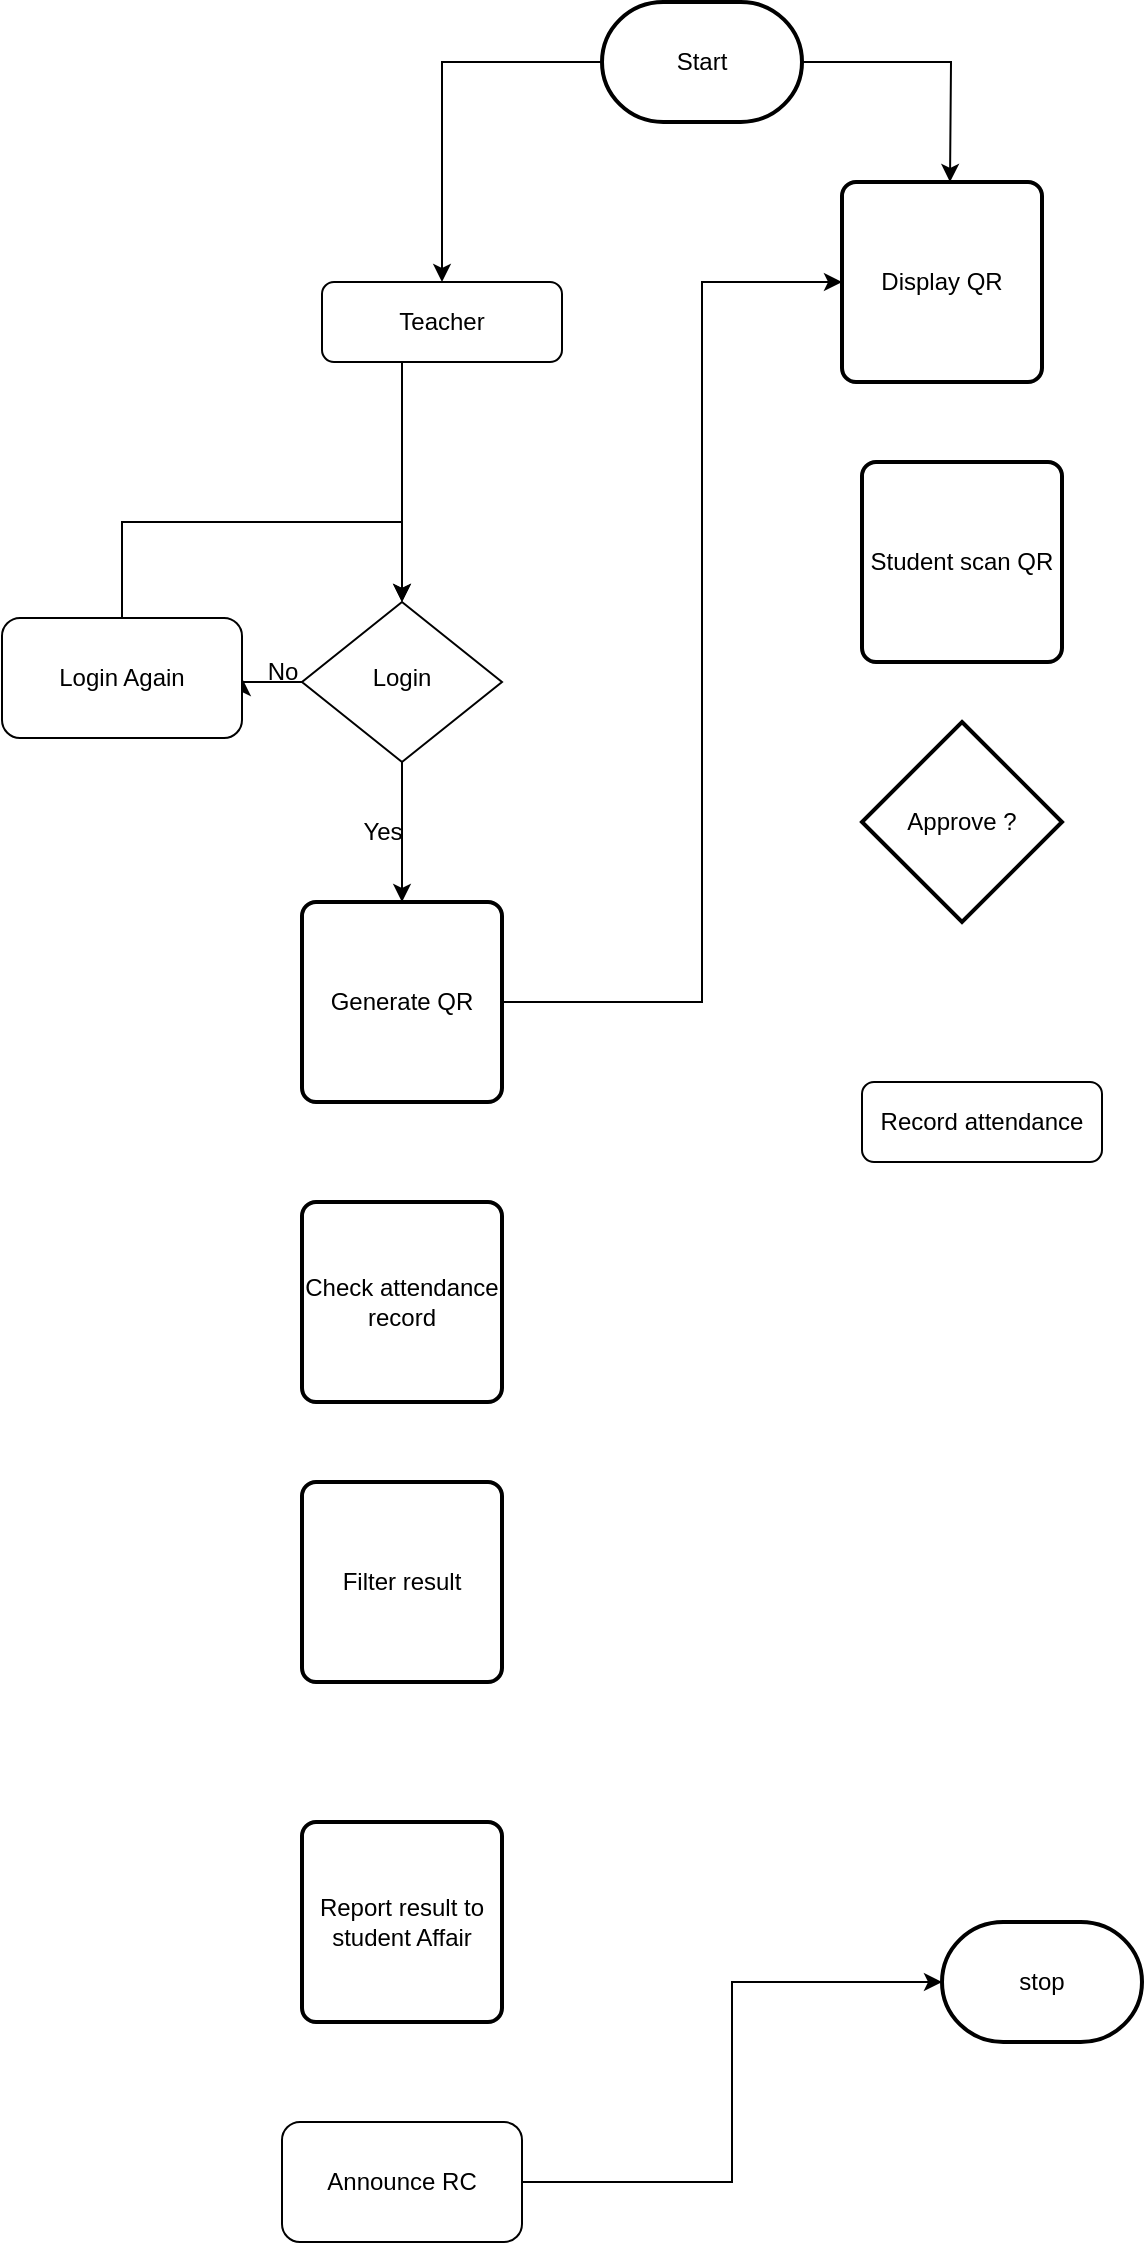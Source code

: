<mxfile version="24.4.6" type="github">
  <diagram id="C5RBs43oDa-KdzZeNtuy" name="Page-1">
    <mxGraphModel dx="880" dy="460" grid="1" gridSize="10" guides="1" tooltips="1" connect="1" arrows="1" fold="1" page="1" pageScale="1" pageWidth="827" pageHeight="1169" math="0" shadow="0">
      <root>
        <mxCell id="WIyWlLk6GJQsqaUBKTNV-0" />
        <mxCell id="WIyWlLk6GJQsqaUBKTNV-1" parent="WIyWlLk6GJQsqaUBKTNV-0" />
        <mxCell id="PD6dZUJvrpde0xA2Mso_-7" style="edgeStyle=orthogonalEdgeStyle;rounded=0;orthogonalLoop=1;jettySize=auto;html=1;exitX=1;exitY=0.5;exitDx=0;exitDy=0;" parent="WIyWlLk6GJQsqaUBKTNV-1" source="WIyWlLk6GJQsqaUBKTNV-3" target="WIyWlLk6GJQsqaUBKTNV-6" edge="1">
          <mxGeometry relative="1" as="geometry">
            <Array as="points">
              <mxPoint x="200" y="180" />
            </Array>
          </mxGeometry>
        </mxCell>
        <mxCell id="WIyWlLk6GJQsqaUBKTNV-3" value="Teacher" style="rounded=1;whiteSpace=wrap;html=1;fontSize=12;glass=0;strokeWidth=1;shadow=0;" parent="WIyWlLk6GJQsqaUBKTNV-1" vertex="1">
          <mxGeometry x="160" y="160" width="120" height="40" as="geometry" />
        </mxCell>
        <mxCell id="PD6dZUJvrpde0xA2Mso_-28" style="edgeStyle=orthogonalEdgeStyle;rounded=0;orthogonalLoop=1;jettySize=auto;html=1;exitX=0.5;exitY=1;exitDx=0;exitDy=0;" parent="WIyWlLk6GJQsqaUBKTNV-1" source="WIyWlLk6GJQsqaUBKTNV-6" target="PD6dZUJvrpde0xA2Mso_-26" edge="1">
          <mxGeometry relative="1" as="geometry" />
        </mxCell>
        <mxCell id="PD6dZUJvrpde0xA2Mso_-30" style="edgeStyle=orthogonalEdgeStyle;rounded=0;orthogonalLoop=1;jettySize=auto;html=1;exitX=0;exitY=0.5;exitDx=0;exitDy=0;entryX=1;entryY=0.5;entryDx=0;entryDy=0;" parent="WIyWlLk6GJQsqaUBKTNV-1" source="WIyWlLk6GJQsqaUBKTNV-6" target="PD6dZUJvrpde0xA2Mso_-0" edge="1">
          <mxGeometry relative="1" as="geometry" />
        </mxCell>
        <mxCell id="WIyWlLk6GJQsqaUBKTNV-6" value="Login" style="rhombus;whiteSpace=wrap;html=1;shadow=0;fontFamily=Helvetica;fontSize=12;align=center;strokeWidth=1;spacing=6;spacingTop=-4;" parent="WIyWlLk6GJQsqaUBKTNV-1" vertex="1">
          <mxGeometry x="150" y="320" width="100" height="80" as="geometry" />
        </mxCell>
        <mxCell id="WIyWlLk6GJQsqaUBKTNV-7" value="Record attendance" style="rounded=1;whiteSpace=wrap;html=1;fontSize=12;glass=0;strokeWidth=1;shadow=0;" parent="WIyWlLk6GJQsqaUBKTNV-1" vertex="1">
          <mxGeometry x="430" y="560" width="120" height="40" as="geometry" />
        </mxCell>
        <mxCell id="PD6dZUJvrpde0xA2Mso_-23" style="edgeStyle=orthogonalEdgeStyle;rounded=0;orthogonalLoop=1;jettySize=auto;html=1;exitX=0.5;exitY=0;exitDx=0;exitDy=0;entryX=0.5;entryY=0;entryDx=0;entryDy=0;" parent="WIyWlLk6GJQsqaUBKTNV-1" source="PD6dZUJvrpde0xA2Mso_-0" target="WIyWlLk6GJQsqaUBKTNV-6" edge="1">
          <mxGeometry relative="1" as="geometry">
            <Array as="points">
              <mxPoint x="60" y="280" />
              <mxPoint x="200" y="280" />
            </Array>
          </mxGeometry>
        </mxCell>
        <mxCell id="PD6dZUJvrpde0xA2Mso_-0" value="Login Again" style="rounded=1;whiteSpace=wrap;html=1;" parent="WIyWlLk6GJQsqaUBKTNV-1" vertex="1">
          <mxGeometry y="328" width="120" height="60" as="geometry" />
        </mxCell>
        <mxCell id="PD6dZUJvrpde0xA2Mso_-4" value="Announce RC" style="rounded=1;whiteSpace=wrap;html=1;" parent="WIyWlLk6GJQsqaUBKTNV-1" vertex="1">
          <mxGeometry x="140" y="1080" width="120" height="60" as="geometry" />
        </mxCell>
        <mxCell id="PD6dZUJvrpde0xA2Mso_-13" style="edgeStyle=orthogonalEdgeStyle;rounded=0;orthogonalLoop=1;jettySize=auto;html=1;exitX=0;exitY=0.5;exitDx=0;exitDy=0;exitPerimeter=0;entryX=0.5;entryY=0;entryDx=0;entryDy=0;" parent="WIyWlLk6GJQsqaUBKTNV-1" source="PD6dZUJvrpde0xA2Mso_-12" target="WIyWlLk6GJQsqaUBKTNV-3" edge="1">
          <mxGeometry relative="1" as="geometry" />
        </mxCell>
        <mxCell id="PD6dZUJvrpde0xA2Mso_-14" style="edgeStyle=orthogonalEdgeStyle;rounded=0;orthogonalLoop=1;jettySize=auto;html=1;exitX=1;exitY=0.5;exitDx=0;exitDy=0;exitPerimeter=0;entryX=0.5;entryY=0;entryDx=0;entryDy=0;" parent="WIyWlLk6GJQsqaUBKTNV-1" source="PD6dZUJvrpde0xA2Mso_-12" edge="1">
          <mxGeometry relative="1" as="geometry">
            <mxPoint x="474" y="110" as="targetPoint" />
          </mxGeometry>
        </mxCell>
        <mxCell id="PD6dZUJvrpde0xA2Mso_-12" value="Start" style="strokeWidth=2;html=1;shape=mxgraph.flowchart.terminator;whiteSpace=wrap;" parent="WIyWlLk6GJQsqaUBKTNV-1" vertex="1">
          <mxGeometry x="300" y="20" width="100" height="60" as="geometry" />
        </mxCell>
        <mxCell id="PD6dZUJvrpde0xA2Mso_-17" value="Student scan QR" style="rounded=1;whiteSpace=wrap;html=1;absoluteArcSize=1;arcSize=14;strokeWidth=2;" parent="WIyWlLk6GJQsqaUBKTNV-1" vertex="1">
          <mxGeometry x="430" y="250" width="100" height="100" as="geometry" />
        </mxCell>
        <mxCell id="PD6dZUJvrpde0xA2Mso_-20" value="stop" style="strokeWidth=2;html=1;shape=mxgraph.flowchart.terminator;whiteSpace=wrap;" parent="WIyWlLk6GJQsqaUBKTNV-1" vertex="1">
          <mxGeometry x="470" y="980" width="100" height="60" as="geometry" />
        </mxCell>
        <mxCell id="PD6dZUJvrpde0xA2Mso_-21" style="edgeStyle=orthogonalEdgeStyle;rounded=0;orthogonalLoop=1;jettySize=auto;html=1;exitX=1;exitY=0.5;exitDx=0;exitDy=0;entryX=0;entryY=0.5;entryDx=0;entryDy=0;entryPerimeter=0;" parent="WIyWlLk6GJQsqaUBKTNV-1" source="PD6dZUJvrpde0xA2Mso_-4" target="PD6dZUJvrpde0xA2Mso_-20" edge="1">
          <mxGeometry relative="1" as="geometry" />
        </mxCell>
        <mxCell id="PD6dZUJvrpde0xA2Mso_-25" value="Yes" style="text;html=1;align=center;verticalAlign=middle;resizable=0;points=[];autosize=1;strokeColor=none;fillColor=none;" parent="WIyWlLk6GJQsqaUBKTNV-1" vertex="1">
          <mxGeometry x="170" y="420" width="40" height="30" as="geometry" />
        </mxCell>
        <mxCell id="iDC2MIS-o4Yyl30fH5jo-3" style="edgeStyle=orthogonalEdgeStyle;rounded=0;orthogonalLoop=1;jettySize=auto;html=1;exitX=1;exitY=0.5;exitDx=0;exitDy=0;" edge="1" parent="WIyWlLk6GJQsqaUBKTNV-1" source="PD6dZUJvrpde0xA2Mso_-26" target="iDC2MIS-o4Yyl30fH5jo-2">
          <mxGeometry relative="1" as="geometry">
            <Array as="points">
              <mxPoint x="350" y="520" />
              <mxPoint x="350" y="160" />
            </Array>
          </mxGeometry>
        </mxCell>
        <mxCell id="PD6dZUJvrpde0xA2Mso_-26" value="Generate QR" style="rounded=1;whiteSpace=wrap;html=1;absoluteArcSize=1;arcSize=14;strokeWidth=2;" parent="WIyWlLk6GJQsqaUBKTNV-1" vertex="1">
          <mxGeometry x="150" y="470" width="100" height="100" as="geometry" />
        </mxCell>
        <mxCell id="PD6dZUJvrpde0xA2Mso_-29" value="No" style="text;html=1;align=center;verticalAlign=middle;resizable=0;points=[];autosize=1;strokeColor=none;fillColor=none;" parent="WIyWlLk6GJQsqaUBKTNV-1" vertex="1">
          <mxGeometry x="120" y="340" width="40" height="30" as="geometry" />
        </mxCell>
        <mxCell id="iDC2MIS-o4Yyl30fH5jo-2" value="Display QR" style="rounded=1;whiteSpace=wrap;html=1;absoluteArcSize=1;arcSize=14;strokeWidth=2;" vertex="1" parent="WIyWlLk6GJQsqaUBKTNV-1">
          <mxGeometry x="420" y="110" width="100" height="100" as="geometry" />
        </mxCell>
        <mxCell id="iDC2MIS-o4Yyl30fH5jo-6" value="Approve ?" style="strokeWidth=2;html=1;shape=mxgraph.flowchart.decision;whiteSpace=wrap;" vertex="1" parent="WIyWlLk6GJQsqaUBKTNV-1">
          <mxGeometry x="430" y="380" width="100" height="100" as="geometry" />
        </mxCell>
        <mxCell id="iDC2MIS-o4Yyl30fH5jo-7" value="Check attendance record" style="rounded=1;whiteSpace=wrap;html=1;absoluteArcSize=1;arcSize=14;strokeWidth=2;" vertex="1" parent="WIyWlLk6GJQsqaUBKTNV-1">
          <mxGeometry x="150" y="620" width="100" height="100" as="geometry" />
        </mxCell>
        <mxCell id="iDC2MIS-o4Yyl30fH5jo-8" value="Filter result" style="rounded=1;whiteSpace=wrap;html=1;absoluteArcSize=1;arcSize=14;strokeWidth=2;" vertex="1" parent="WIyWlLk6GJQsqaUBKTNV-1">
          <mxGeometry x="150" y="760" width="100" height="100" as="geometry" />
        </mxCell>
        <mxCell id="iDC2MIS-o4Yyl30fH5jo-9" value="Report result to student Affair" style="rounded=1;whiteSpace=wrap;html=1;absoluteArcSize=1;arcSize=14;strokeWidth=2;" vertex="1" parent="WIyWlLk6GJQsqaUBKTNV-1">
          <mxGeometry x="150" y="930" width="100" height="100" as="geometry" />
        </mxCell>
      </root>
    </mxGraphModel>
  </diagram>
</mxfile>
